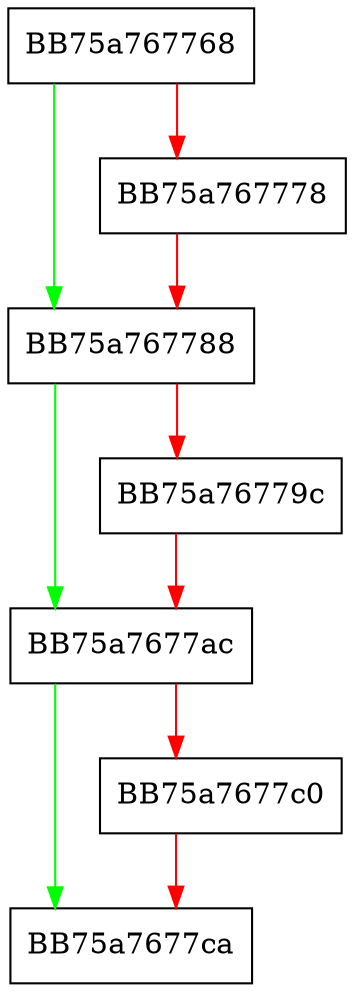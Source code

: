 digraph CleanupGlobalSpynetData {
  node [shape="box"];
  graph [splines=ortho];
  BB75a767768 -> BB75a767788 [color="green"];
  BB75a767768 -> BB75a767778 [color="red"];
  BB75a767778 -> BB75a767788 [color="red"];
  BB75a767788 -> BB75a7677ac [color="green"];
  BB75a767788 -> BB75a76779c [color="red"];
  BB75a76779c -> BB75a7677ac [color="red"];
  BB75a7677ac -> BB75a7677ca [color="green"];
  BB75a7677ac -> BB75a7677c0 [color="red"];
  BB75a7677c0 -> BB75a7677ca [color="red"];
}